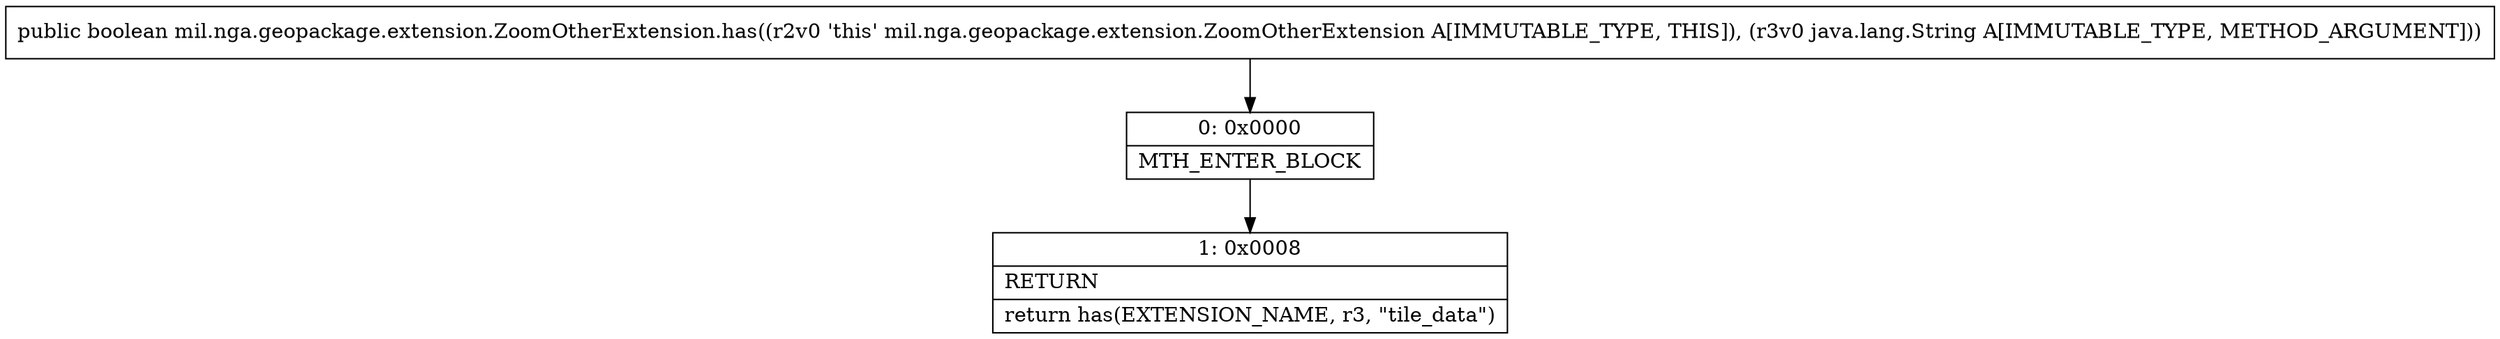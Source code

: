 digraph "CFG formil.nga.geopackage.extension.ZoomOtherExtension.has(Ljava\/lang\/String;)Z" {
Node_0 [shape=record,label="{0\:\ 0x0000|MTH_ENTER_BLOCK\l}"];
Node_1 [shape=record,label="{1\:\ 0x0008|RETURN\l|return has(EXTENSION_NAME, r3, \"tile_data\")\l}"];
MethodNode[shape=record,label="{public boolean mil.nga.geopackage.extension.ZoomOtherExtension.has((r2v0 'this' mil.nga.geopackage.extension.ZoomOtherExtension A[IMMUTABLE_TYPE, THIS]), (r3v0 java.lang.String A[IMMUTABLE_TYPE, METHOD_ARGUMENT])) }"];
MethodNode -> Node_0;
Node_0 -> Node_1;
}

